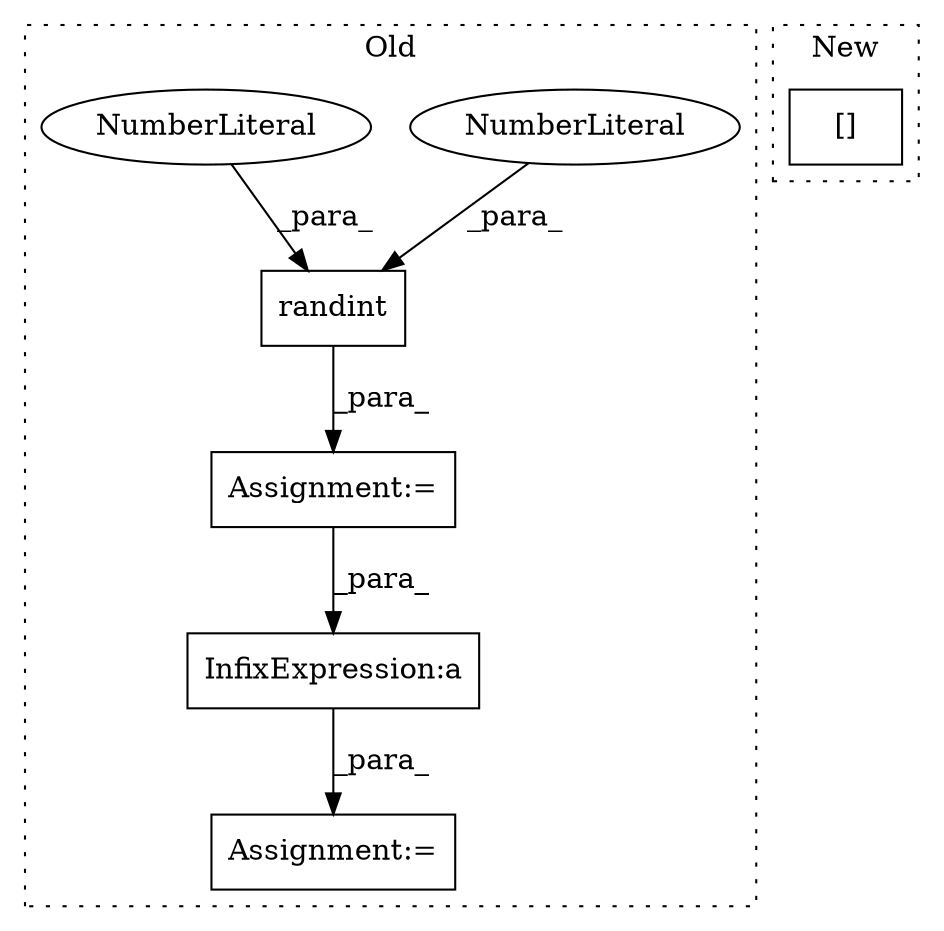 digraph G {
subgraph cluster0 {
1 [label="randint" a="32" s="465,476" l="8,1" shape="box"];
3 [label="NumberLiteral" a="34" s="473" l="1" shape="ellipse"];
4 [label="Assignment:=" a="7" s="720" l="1" shape="box"];
5 [label="Assignment:=" a="7" s="629" l="2" shape="box"];
6 [label="InfixExpression:a" a="27" s="741" l="3" shape="box"];
7 [label="NumberLiteral" a="34" s="475" l="1" shape="ellipse"];
label = "Old";
style="dotted";
}
subgraph cluster1 {
2 [label="[]" a="2" s="571,591" l="8,1" shape="box"];
label = "New";
style="dotted";
}
1 -> 5 [label="_para_"];
3 -> 1 [label="_para_"];
5 -> 6 [label="_para_"];
6 -> 4 [label="_para_"];
7 -> 1 [label="_para_"];
}